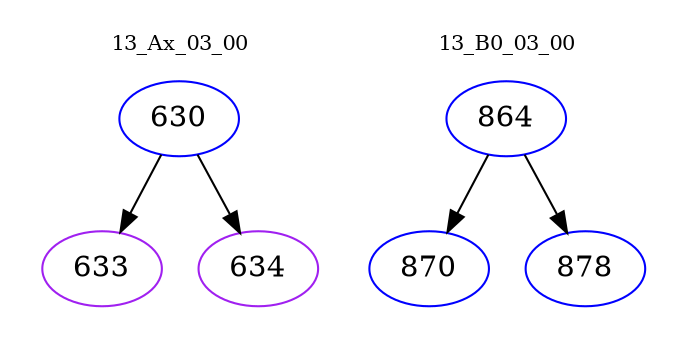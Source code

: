digraph{
subgraph cluster_0 {
color = white
label = "13_Ax_03_00";
fontsize=10;
T0_630 [label="630", color="blue"]
T0_630 -> T0_633 [color="black"]
T0_633 [label="633", color="purple"]
T0_630 -> T0_634 [color="black"]
T0_634 [label="634", color="purple"]
}
subgraph cluster_1 {
color = white
label = "13_B0_03_00";
fontsize=10;
T1_864 [label="864", color="blue"]
T1_864 -> T1_870 [color="black"]
T1_870 [label="870", color="blue"]
T1_864 -> T1_878 [color="black"]
T1_878 [label="878", color="blue"]
}
}
